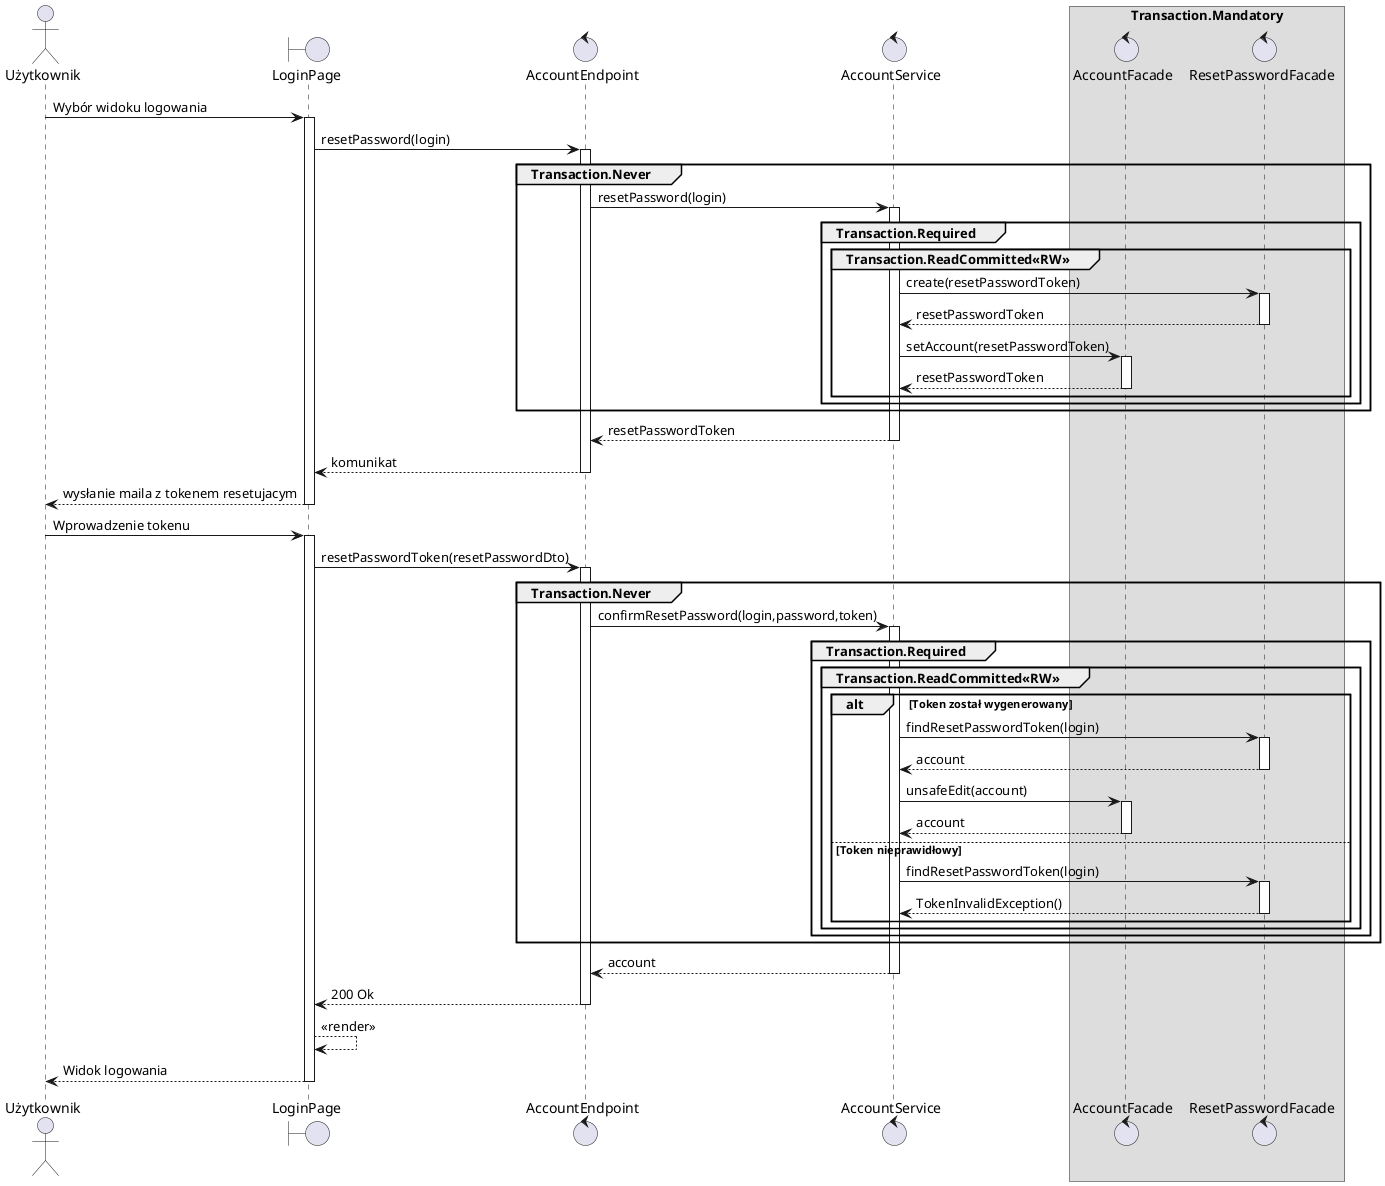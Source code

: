 @startuml MOK.14 Zresetuj hasło

actor Użytkownik as user
boundary LoginPage as gui
control AccountEndpoint as controller
control AccountService as service
control AccountFacade as facade
control ResetPasswordFacade as r_facade

user -> gui ++ : Wybór widoku logowania
gui -> controller ++ : resetPassword(login)
group Transaction.Never
    controller -> service ++ : resetPassword(login)
    group Transaction.Required
        group Transaction.ReadCommitted<<RW>>
            service -> r_facade ++ : create(resetPasswordToken)
            return resetPasswordToken
            service -> facade ++ : setAccount(resetPasswordToken)
            return resetPasswordToken
        end
    end
end
return resetPasswordToken
return komunikat
return wysłanie maila z tokenem resetujacym

user -> gui ++ : Wprowadzenie tokenu
gui -> controller ++ :  resetPasswordToken(resetPasswordDto)
group Transaction.Never
    controller -> service ++ : confirmResetPassword(login,password,token)
    group Transaction.Required
        group Transaction.ReadCommitted<<RW>>
        alt Token został wygenerowany
            service -> r_facade ++ : findResetPasswordToken(login)
            return account
            service -> facade ++ : unsafeEdit(account)
            return account
        else Token nieprawidłowy
         service -> r_facade ++ : findResetPasswordToken(login)
         return TokenInvalidException()
        end
    end
    end
end
return account
return 200 Ok
gui --> gui : <<render>>
return Widok logowania


skinparam backgroundcolor transparent
box Transaction.Mandatory
participant facade
participant r_facade
end box